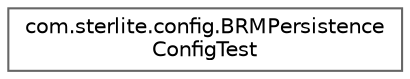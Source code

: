 digraph "Graphical Class Hierarchy"
{
 // LATEX_PDF_SIZE
  bgcolor="transparent";
  edge [fontname=Helvetica,fontsize=10,labelfontname=Helvetica,labelfontsize=10];
  node [fontname=Helvetica,fontsize=10,shape=box,height=0.2,width=0.4];
  rankdir="LR";
  Node0 [id="Node000000",label="com.sterlite.config.BRMPersistence\lConfigTest",height=0.2,width=0.4,color="grey40", fillcolor="white", style="filled",URL="$classcom_1_1sterlite_1_1config_1_1_b_r_m_persistence_config_test.html",tooltip=" "];
}

